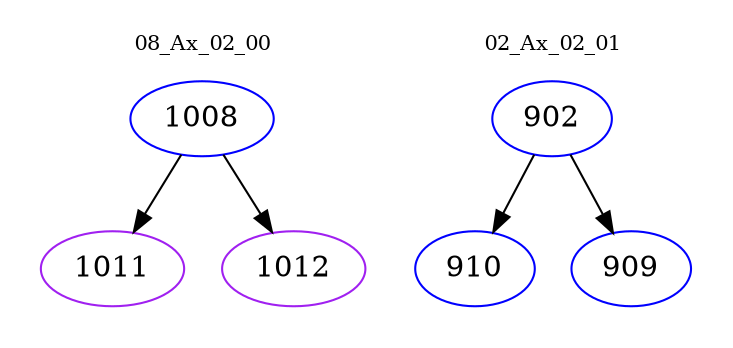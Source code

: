 digraph{
subgraph cluster_0 {
color = white
label = "08_Ax_02_00";
fontsize=10;
T0_1008 [label="1008", color="blue"]
T0_1008 -> T0_1011 [color="black"]
T0_1011 [label="1011", color="purple"]
T0_1008 -> T0_1012 [color="black"]
T0_1012 [label="1012", color="purple"]
}
subgraph cluster_1 {
color = white
label = "02_Ax_02_01";
fontsize=10;
T1_902 [label="902", color="blue"]
T1_902 -> T1_910 [color="black"]
T1_910 [label="910", color="blue"]
T1_902 -> T1_909 [color="black"]
T1_909 [label="909", color="blue"]
}
}
